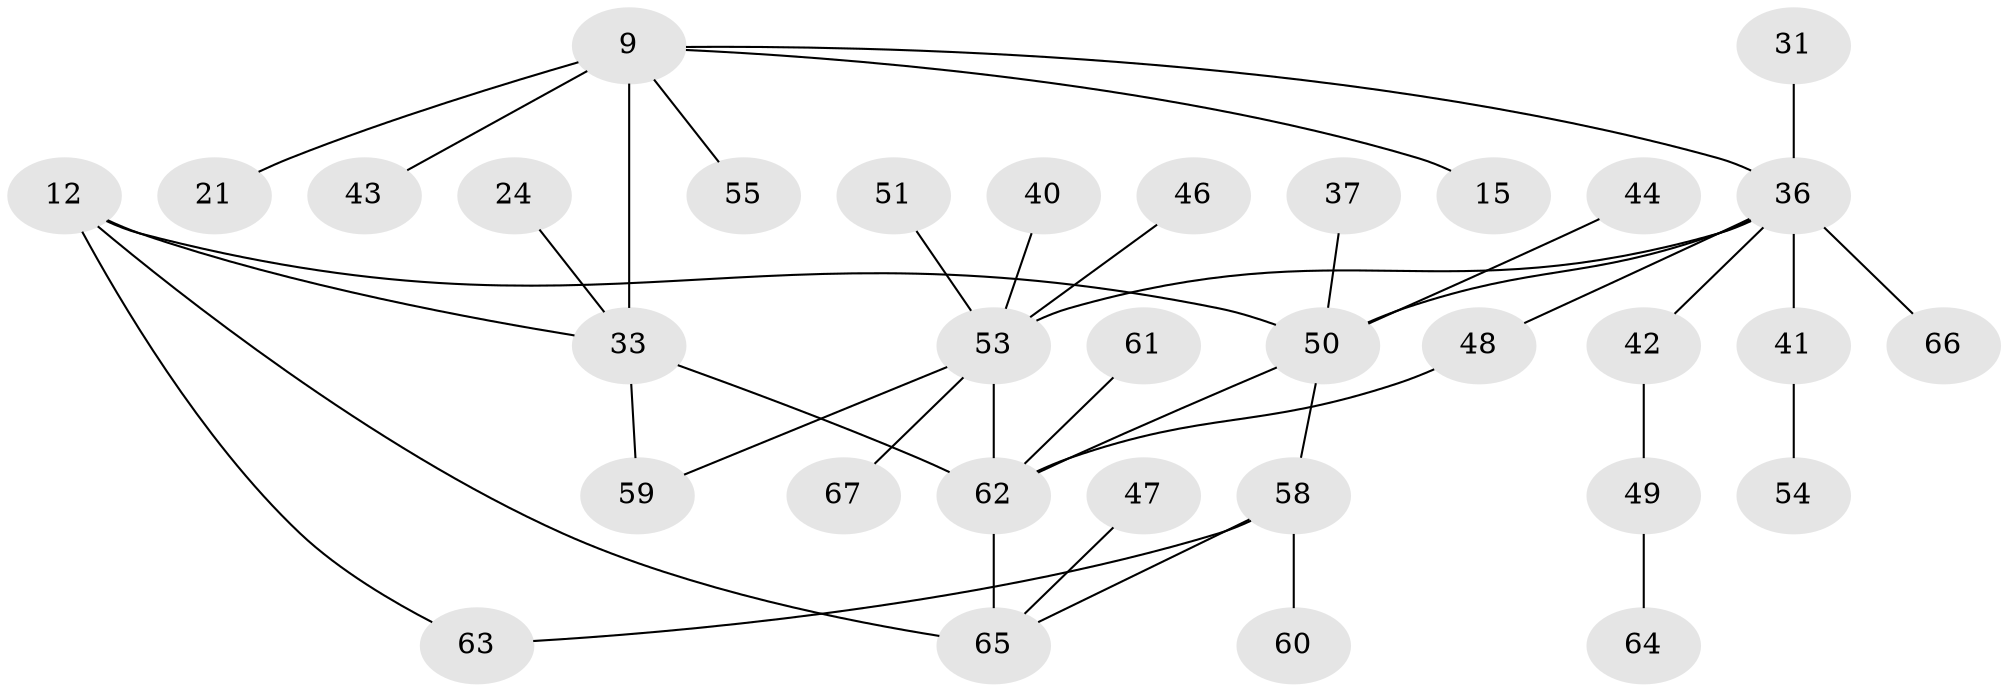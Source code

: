 // original degree distribution, {6: 0.04477611940298507, 3: 0.208955223880597, 5: 0.05970149253731343, 2: 0.2835820895522388, 4: 0.1044776119402985, 1: 0.29850746268656714}
// Generated by graph-tools (version 1.1) at 2025/42/03/09/25 04:42:52]
// undirected, 33 vertices, 40 edges
graph export_dot {
graph [start="1"]
  node [color=gray90,style=filled];
  9 [super="+3"];
  12;
  15;
  21;
  24;
  31;
  33 [super="+10"];
  36 [super="+1+4+27"];
  37;
  40;
  41 [super="+16"];
  42;
  43 [super="+5"];
  44;
  46;
  47;
  48;
  49;
  50 [super="+14+26+22+30"];
  51;
  53 [super="+8+7+11+39"];
  54;
  55;
  58 [super="+23+32+38"];
  59;
  60;
  61;
  62 [super="+52+56"];
  63;
  64;
  65 [super="+57"];
  66;
  67;
  9 -- 21;
  9 -- 55;
  9 -- 33 [weight=2];
  9 -- 15;
  9 -- 36;
  9 -- 43;
  12 -- 33 [weight=2];
  12 -- 63;
  12 -- 50;
  12 -- 65;
  24 -- 33 [weight=2];
  31 -- 36;
  33 -- 59;
  33 -- 62 [weight=2];
  36 -- 50;
  36 -- 41 [weight=3];
  36 -- 53;
  36 -- 48;
  36 -- 66;
  36 -- 42;
  37 -- 50;
  40 -- 53;
  41 -- 54;
  42 -- 49;
  44 -- 50;
  46 -- 53;
  47 -- 65;
  48 -- 62;
  49 -- 64;
  50 -- 58;
  50 -- 62;
  51 -- 53;
  53 -- 67;
  53 -- 62 [weight=3];
  53 -- 59;
  58 -- 60;
  58 -- 63;
  58 -- 65;
  61 -- 62;
  62 -- 65 [weight=2];
}

